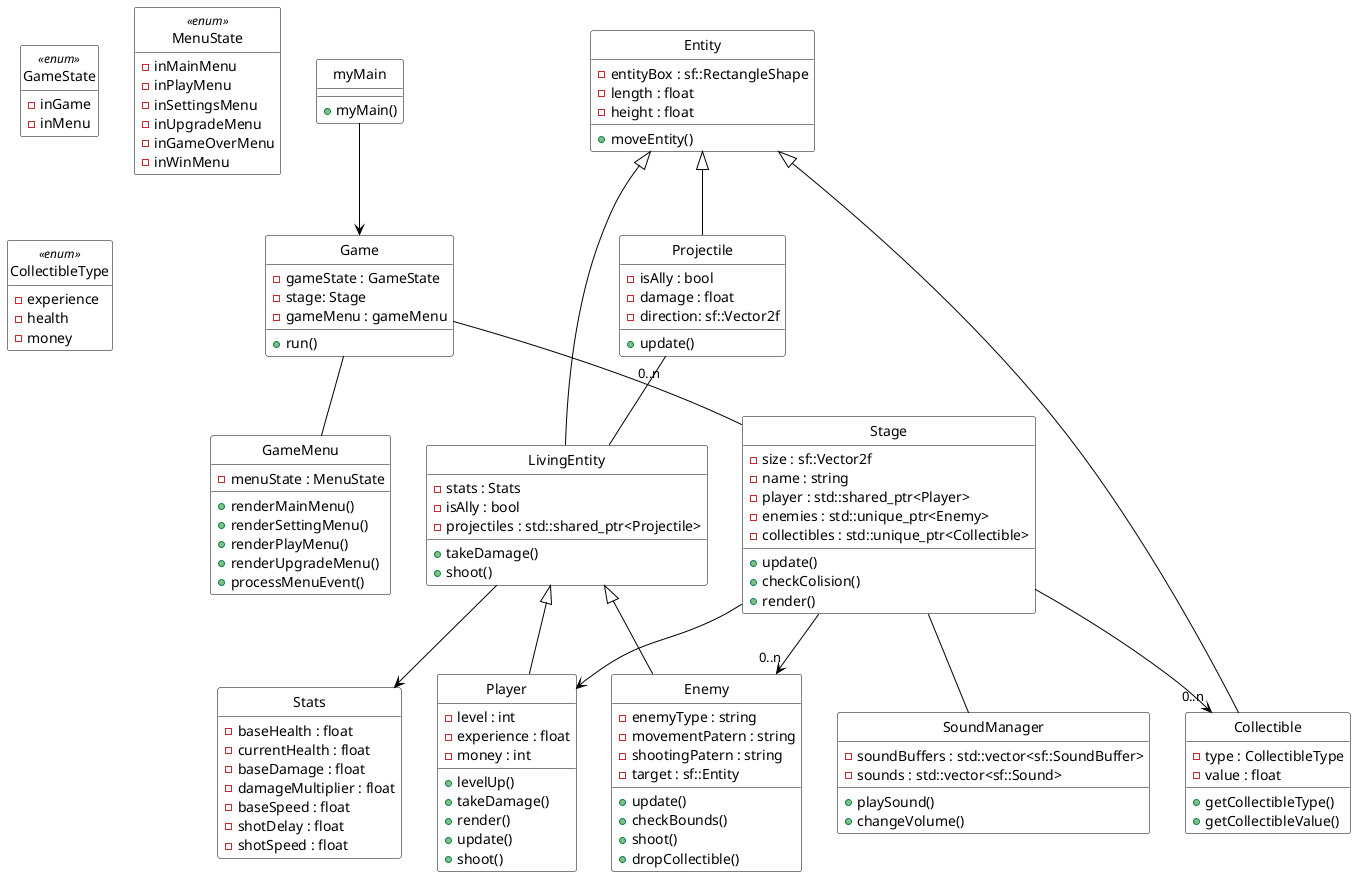 @startuml
hide empty methods
hide circle
skinparam class {
  BackgroundColor White
  ArrowColor Black
  BorderColor Black
}

class myMain {
 + myMain()
}

class Game {
 - gameState : GameState
 - stage: Stage
 - gameMenu : gameMenu
 + run()
}

enum GameState <<enum>> {
 - inGame
 - inMenu
}

class GameMenu {
 - menuState : MenuState
 + renderMainMenu()
 + renderSettingMenu()
 + renderPlayMenu()
 + renderUpgradeMenu()
 + processMenuEvent()
}

enum MenuState <<enum>> {
 - inMainMenu
 - inPlayMenu
 - inSettingsMenu
 - inUpgradeMenu
 - inGameOverMenu
 - inWinMenu
}

class Stage {
 - size : sf::Vector2f
 - name : string
 - player : std::shared_ptr<Player>
 - enemies : std::unique_ptr<Enemy>
 - collectibles : std::unique_ptr<Collectible>
 + update()
 + checkColision()
 + render()
}

class Entity {
 - entityBox : sf::RectangleShape
 - length : float
 - height : float
 + moveEntity()
}

class Stats {
 - baseHealth : float
 - currentHealth : float
 - baseDamage : float
 - damageMultiplier : float
 - baseSpeed : float
 - shotDelay : float
 - shotSpeed : float
}

class Player {
 - level : int
 - experience : float
 - money : int
 + levelUp()
 + takeDamage()
 + render()
 + update()
 + shoot()
}

class Enemy {
 - enemyType : string
 - movementPatern : string
 - shootingPatern : string
 - target : sf::Entity
 + update()
 + checkBounds()
 + shoot()
 + dropCollectible()
}

class Projectile {
 - isAlly : bool
 - damage : float
 - direction: sf::Vector2f
 + update()
}

class Collectible {
 - type : CollectibleType
 - value : float
 + getCollectibleType()
 + getCollectibleValue()
}

enum CollectibleType <<enum>> {
 - experience
 - health
 - money
}

class LivingEntity {
 - stats : Stats
 - isAlly : bool
 - projectiles : std::shared_ptr<Projectile>
 + takeDamage()
 + shoot()
}

class SoundManager {
 - soundBuffers : std::vector<sf::SoundBuffer>
 - sounds : std::vector<sf::Sound>
 + playSound()
 + changeVolume()
}

'Liens entre les classes'

myMain --> Game

Game -- Stage
Game -- GameMenu

Entity <|-- LivingEntity
Entity <|-- Projectile
Entity <|-- Collectible

LivingEntity <|-- Player
LivingEntity <|-- Enemy

Stage --> Player
Stage --> "0..n" Enemy
Stage --> "0..n" Collectible
Stage -- SoundManager

Projectile "0..n" -- LivingEntity

LivingEntity --> Stats

@enduml
